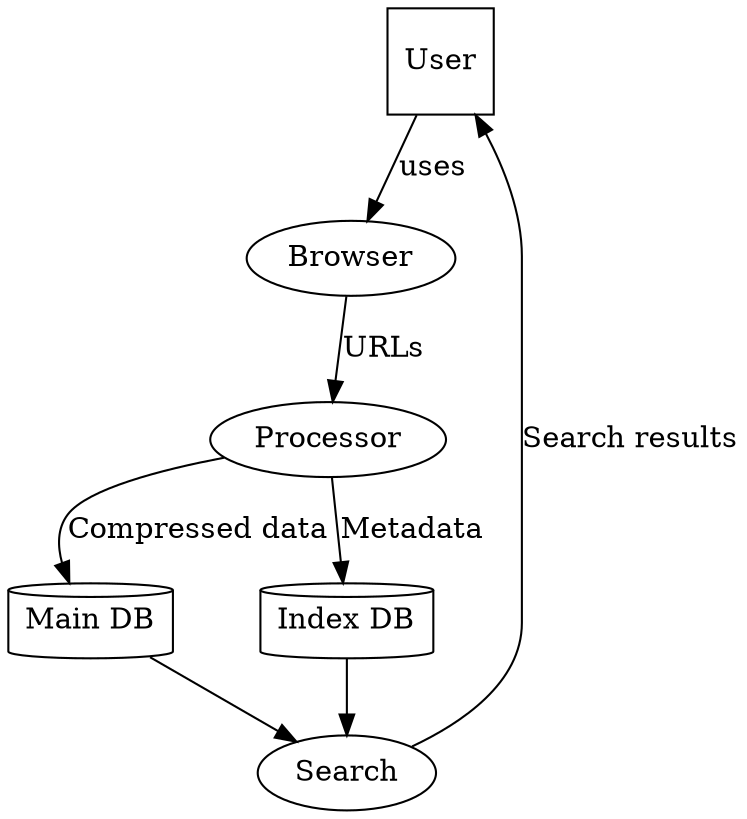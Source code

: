 digraph Dataflow {
    User[shape=square]
    "Main DB"[shape=cylinder]
    "Index DB"[shape=cylinder]

    User -> Browser [label="uses"]
    Browser -> Processor [label="URLs"]
    Processor -> "Main DB" [label="Compressed data"]
    Processor -> "Index DB" [label="Metadata"]
    "Index DB" -> Search
    "Main DB" -> Search
    Search -> User [label="Search results"]
}